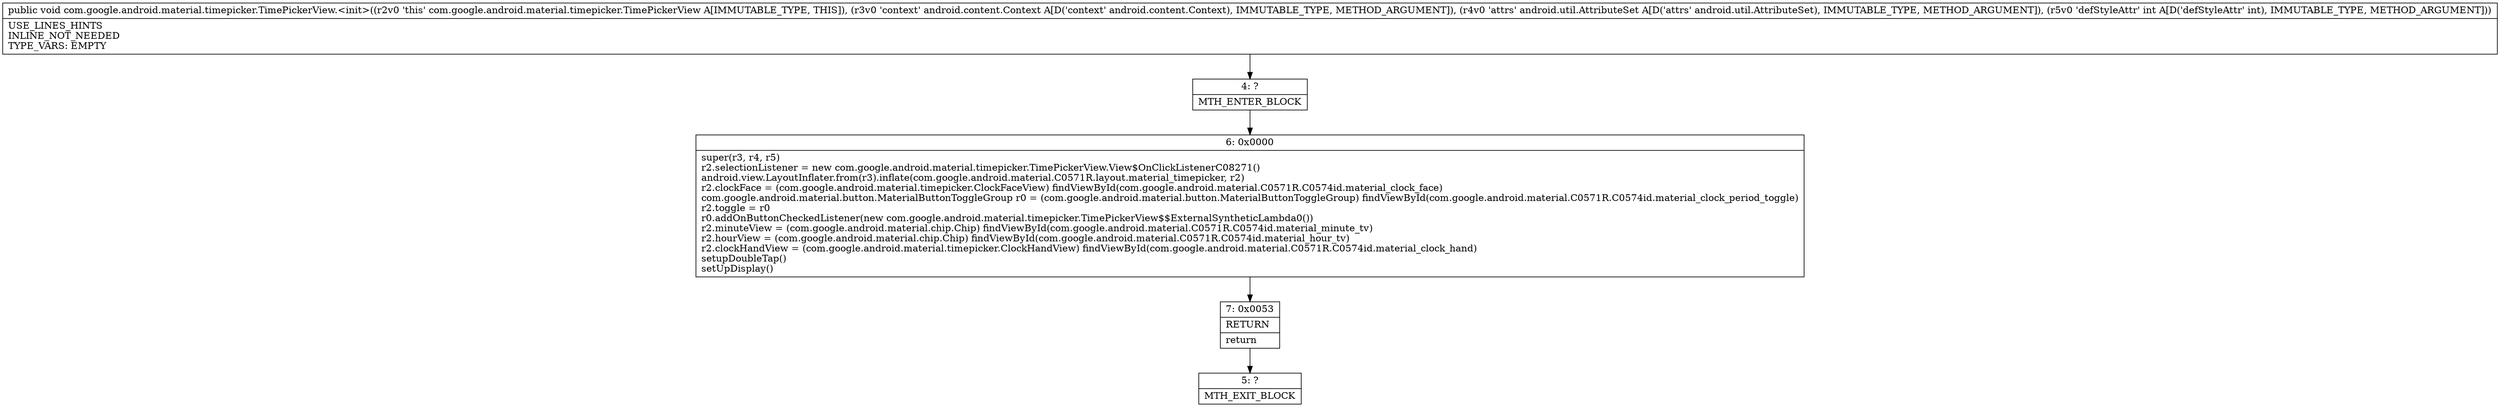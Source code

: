 digraph "CFG forcom.google.android.material.timepicker.TimePickerView.\<init\>(Landroid\/content\/Context;Landroid\/util\/AttributeSet;I)V" {
Node_4 [shape=record,label="{4\:\ ?|MTH_ENTER_BLOCK\l}"];
Node_6 [shape=record,label="{6\:\ 0x0000|super(r3, r4, r5)\lr2.selectionListener = new com.google.android.material.timepicker.TimePickerView.View$OnClickListenerC08271()\landroid.view.LayoutInflater.from(r3).inflate(com.google.android.material.C0571R.layout.material_timepicker, r2)\lr2.clockFace = (com.google.android.material.timepicker.ClockFaceView) findViewById(com.google.android.material.C0571R.C0574id.material_clock_face)\lcom.google.android.material.button.MaterialButtonToggleGroup r0 = (com.google.android.material.button.MaterialButtonToggleGroup) findViewById(com.google.android.material.C0571R.C0574id.material_clock_period_toggle)\lr2.toggle = r0\lr0.addOnButtonCheckedListener(new com.google.android.material.timepicker.TimePickerView$$ExternalSyntheticLambda0())\lr2.minuteView = (com.google.android.material.chip.Chip) findViewById(com.google.android.material.C0571R.C0574id.material_minute_tv)\lr2.hourView = (com.google.android.material.chip.Chip) findViewById(com.google.android.material.C0571R.C0574id.material_hour_tv)\lr2.clockHandView = (com.google.android.material.timepicker.ClockHandView) findViewById(com.google.android.material.C0571R.C0574id.material_clock_hand)\lsetupDoubleTap()\lsetUpDisplay()\l}"];
Node_7 [shape=record,label="{7\:\ 0x0053|RETURN\l|return\l}"];
Node_5 [shape=record,label="{5\:\ ?|MTH_EXIT_BLOCK\l}"];
MethodNode[shape=record,label="{public void com.google.android.material.timepicker.TimePickerView.\<init\>((r2v0 'this' com.google.android.material.timepicker.TimePickerView A[IMMUTABLE_TYPE, THIS]), (r3v0 'context' android.content.Context A[D('context' android.content.Context), IMMUTABLE_TYPE, METHOD_ARGUMENT]), (r4v0 'attrs' android.util.AttributeSet A[D('attrs' android.util.AttributeSet), IMMUTABLE_TYPE, METHOD_ARGUMENT]), (r5v0 'defStyleAttr' int A[D('defStyleAttr' int), IMMUTABLE_TYPE, METHOD_ARGUMENT]))  | USE_LINES_HINTS\lINLINE_NOT_NEEDED\lTYPE_VARS: EMPTY\l}"];
MethodNode -> Node_4;Node_4 -> Node_6;
Node_6 -> Node_7;
Node_7 -> Node_5;
}

